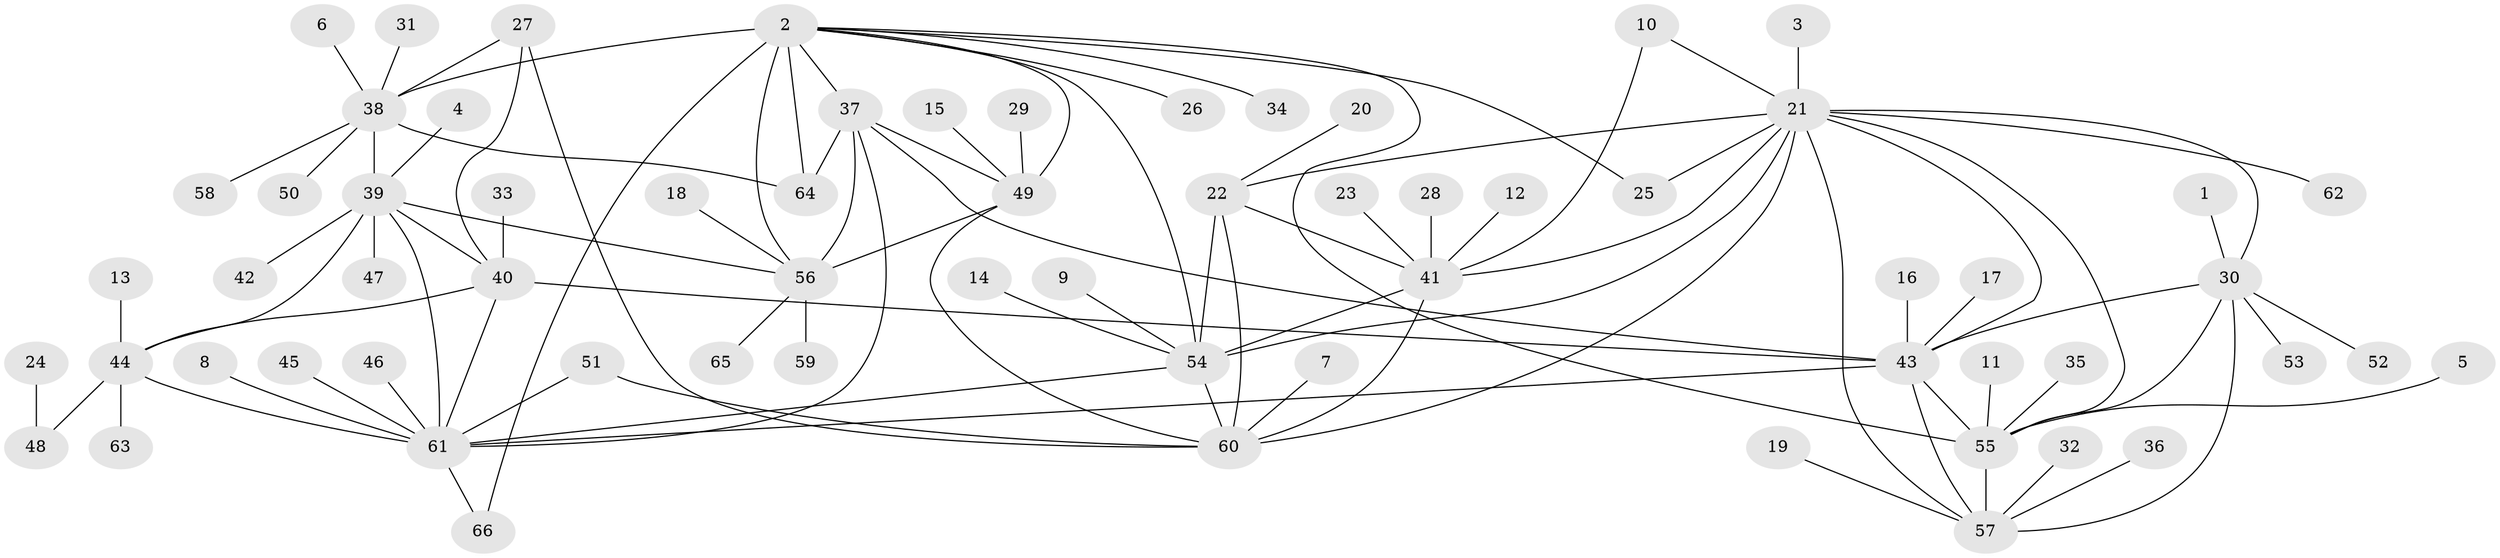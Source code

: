 // original degree distribution, {9: 0.05343511450381679, 8: 0.04580152671755725, 6: 0.007633587786259542, 5: 0.022900763358778626, 10: 0.03816793893129771, 12: 0.015267175572519083, 7: 0.022900763358778626, 11: 0.022900763358778626, 1: 0.5572519083969466, 2: 0.183206106870229, 4: 0.007633587786259542, 3: 0.022900763358778626}
// Generated by graph-tools (version 1.1) at 2025/26/03/09/25 03:26:40]
// undirected, 66 vertices, 99 edges
graph export_dot {
graph [start="1"]
  node [color=gray90,style=filled];
  1;
  2;
  3;
  4;
  5;
  6;
  7;
  8;
  9;
  10;
  11;
  12;
  13;
  14;
  15;
  16;
  17;
  18;
  19;
  20;
  21;
  22;
  23;
  24;
  25;
  26;
  27;
  28;
  29;
  30;
  31;
  32;
  33;
  34;
  35;
  36;
  37;
  38;
  39;
  40;
  41;
  42;
  43;
  44;
  45;
  46;
  47;
  48;
  49;
  50;
  51;
  52;
  53;
  54;
  55;
  56;
  57;
  58;
  59;
  60;
  61;
  62;
  63;
  64;
  65;
  66;
  1 -- 30 [weight=1.0];
  2 -- 25 [weight=1.0];
  2 -- 26 [weight=1.0];
  2 -- 34 [weight=1.0];
  2 -- 37 [weight=3.0];
  2 -- 38 [weight=6.0];
  2 -- 49 [weight=1.0];
  2 -- 54 [weight=1.0];
  2 -- 55 [weight=1.0];
  2 -- 56 [weight=1.0];
  2 -- 64 [weight=3.0];
  2 -- 66 [weight=1.0];
  3 -- 21 [weight=1.0];
  4 -- 39 [weight=1.0];
  5 -- 55 [weight=1.0];
  6 -- 38 [weight=1.0];
  7 -- 60 [weight=1.0];
  8 -- 61 [weight=1.0];
  9 -- 54 [weight=1.0];
  10 -- 21 [weight=1.0];
  10 -- 41 [weight=1.0];
  11 -- 55 [weight=1.0];
  12 -- 41 [weight=1.0];
  13 -- 44 [weight=1.0];
  14 -- 54 [weight=1.0];
  15 -- 49 [weight=1.0];
  16 -- 43 [weight=1.0];
  17 -- 43 [weight=1.0];
  18 -- 56 [weight=1.0];
  19 -- 57 [weight=1.0];
  20 -- 22 [weight=1.0];
  21 -- 22 [weight=1.0];
  21 -- 25 [weight=1.0];
  21 -- 30 [weight=1.0];
  21 -- 41 [weight=1.0];
  21 -- 43 [weight=2.0];
  21 -- 54 [weight=2.0];
  21 -- 55 [weight=1.0];
  21 -- 57 [weight=2.0];
  21 -- 60 [weight=2.0];
  21 -- 62 [weight=1.0];
  22 -- 41 [weight=1.0];
  22 -- 54 [weight=2.0];
  22 -- 60 [weight=1.0];
  23 -- 41 [weight=1.0];
  24 -- 48 [weight=1.0];
  27 -- 38 [weight=1.0];
  27 -- 40 [weight=1.0];
  27 -- 60 [weight=1.0];
  28 -- 41 [weight=1.0];
  29 -- 49 [weight=1.0];
  30 -- 43 [weight=1.0];
  30 -- 52 [weight=1.0];
  30 -- 53 [weight=1.0];
  30 -- 55 [weight=1.0];
  30 -- 57 [weight=2.0];
  31 -- 38 [weight=1.0];
  32 -- 57 [weight=1.0];
  33 -- 40 [weight=1.0];
  35 -- 55 [weight=1.0];
  36 -- 57 [weight=1.0];
  37 -- 43 [weight=1.0];
  37 -- 49 [weight=3.0];
  37 -- 56 [weight=3.0];
  37 -- 61 [weight=1.0];
  37 -- 64 [weight=1.0];
  38 -- 39 [weight=1.0];
  38 -- 50 [weight=1.0];
  38 -- 58 [weight=1.0];
  38 -- 64 [weight=2.0];
  39 -- 40 [weight=2.0];
  39 -- 42 [weight=1.0];
  39 -- 44 [weight=2.0];
  39 -- 47 [weight=1.0];
  39 -- 56 [weight=1.0];
  39 -- 61 [weight=4.0];
  40 -- 43 [weight=1.0];
  40 -- 44 [weight=1.0];
  40 -- 61 [weight=2.0];
  41 -- 54 [weight=2.0];
  41 -- 60 [weight=1.0];
  43 -- 55 [weight=1.0];
  43 -- 57 [weight=2.0];
  43 -- 61 [weight=1.0];
  44 -- 48 [weight=1.0];
  44 -- 61 [weight=2.0];
  44 -- 63 [weight=1.0];
  45 -- 61 [weight=1.0];
  46 -- 61 [weight=1.0];
  49 -- 56 [weight=1.0];
  49 -- 60 [weight=1.0];
  51 -- 60 [weight=1.0];
  51 -- 61 [weight=1.0];
  54 -- 60 [weight=2.0];
  54 -- 61 [weight=1.0];
  55 -- 57 [weight=2.0];
  56 -- 59 [weight=1.0];
  56 -- 65 [weight=1.0];
  61 -- 66 [weight=1.0];
}
